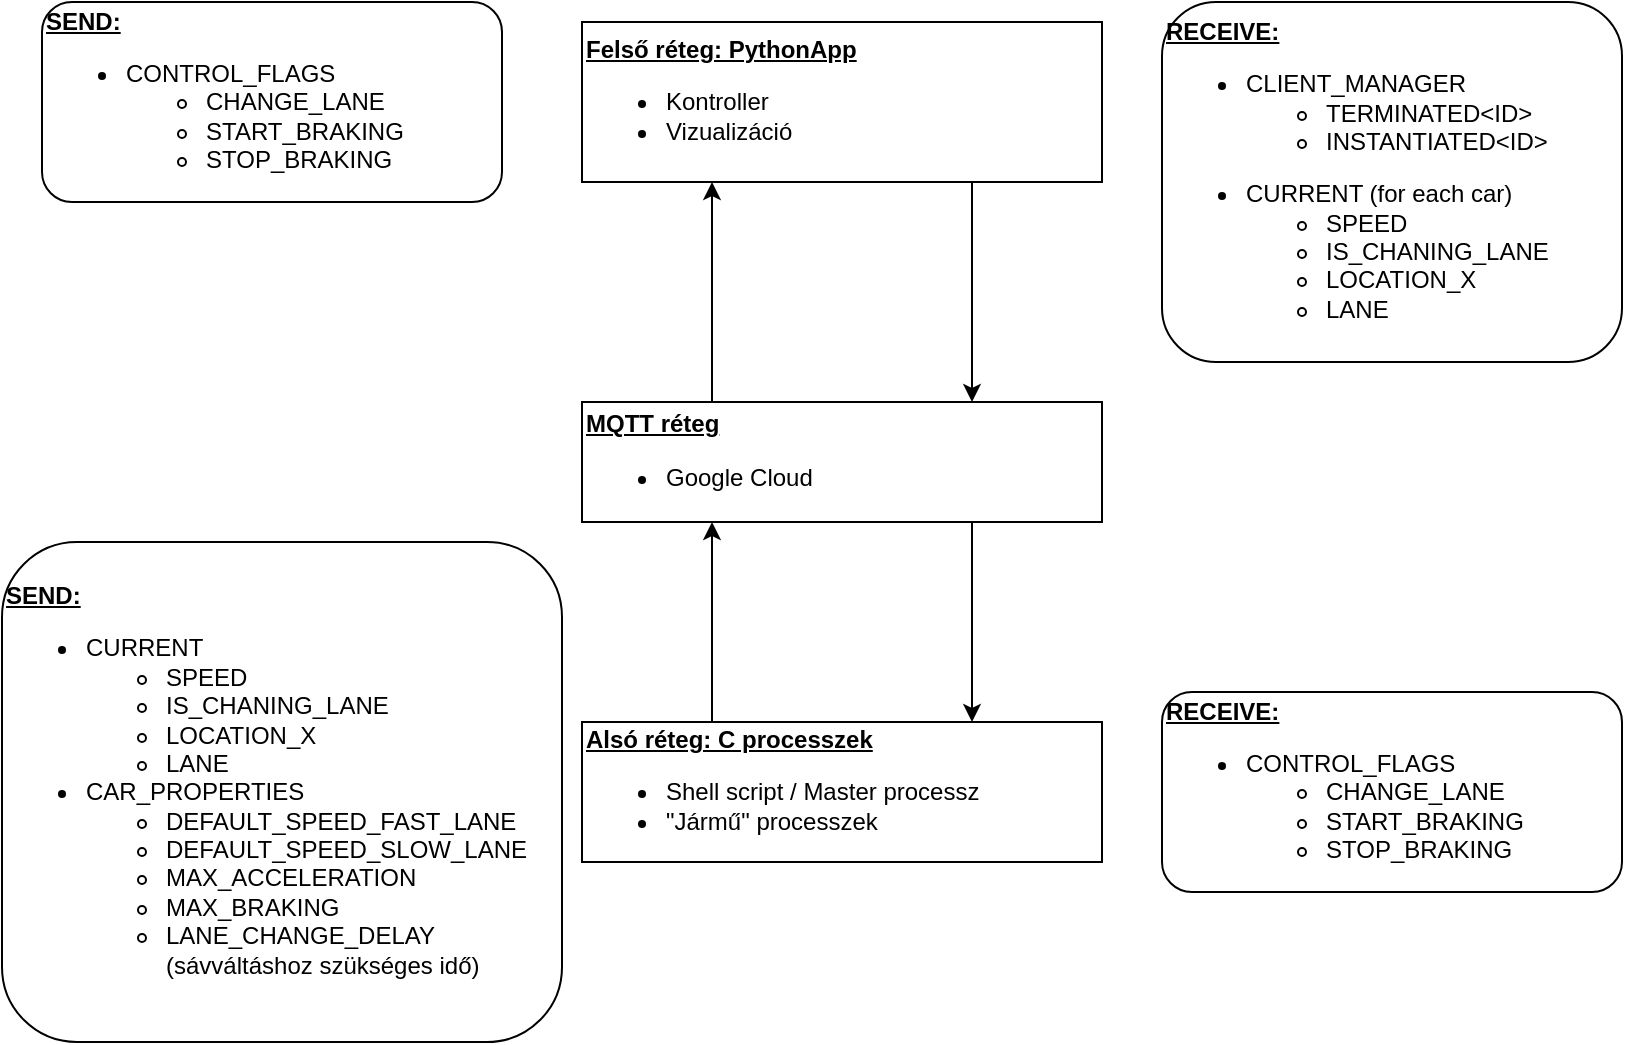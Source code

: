 <mxfile version="13.0.1" type="device"><diagram id="Dyd35VGWNDT_DwW748sT" name="Page-1"><mxGraphModel dx="1422" dy="804" grid="1" gridSize="10" guides="1" tooltips="1" connect="1" arrows="1" fold="1" page="1" pageScale="1" pageWidth="850" pageHeight="1100" math="0" shadow="0"><root><mxCell id="0"/><mxCell id="1" parent="0"/><mxCell id="fdJU__HpLK2XwUDBHIf_-8" value="&lt;b&gt;&lt;u&gt;Felső réteg: PythonApp&lt;/u&gt;&lt;/b&gt;&lt;br&gt;&lt;div&gt;&lt;ul&gt;&lt;li&gt;Kontroller&lt;/li&gt;&lt;li&gt;Vizualizáció&lt;/li&gt;&lt;/ul&gt;&lt;/div&gt;" style="rounded=0;whiteSpace=wrap;html=1;align=left;" parent="1" vertex="1"><mxGeometry x="290" y="60" width="260" height="80" as="geometry"/></mxCell><mxCell id="fdJU__HpLK2XwUDBHIf_-9" value="&lt;u&gt;&lt;b&gt;MQTT réteg&lt;br&gt;&lt;/b&gt;&lt;/u&gt;&lt;ul&gt;&lt;li&gt;Google Cloud&lt;/li&gt;&lt;/ul&gt;" style="rounded=0;whiteSpace=wrap;html=1;align=left;" parent="1" vertex="1"><mxGeometry x="290" y="250" width="260" height="60" as="geometry"/></mxCell><mxCell id="fdJU__HpLK2XwUDBHIf_-10" value="&lt;u style=&quot;font-weight: bold&quot;&gt;Alsó réteg: C processzek&lt;/u&gt;&lt;br&gt;&lt;ul&gt;&lt;li&gt;Shell script / Master processz&lt;/li&gt;&lt;li&gt;&quot;Jármű&quot; processzek&lt;/li&gt;&lt;/ul&gt;" style="rounded=0;whiteSpace=wrap;html=1;align=left;" parent="1" vertex="1"><mxGeometry x="290" y="410" width="260" height="70" as="geometry"/></mxCell><mxCell id="fdJU__HpLK2XwUDBHIf_-11" value="" style="endArrow=classic;html=1;exitX=0.75;exitY=1;exitDx=0;exitDy=0;entryX=0.75;entryY=0;entryDx=0;entryDy=0;" parent="1" source="fdJU__HpLK2XwUDBHIf_-8" target="fdJU__HpLK2XwUDBHIf_-9" edge="1"><mxGeometry width="50" height="50" relative="1" as="geometry"><mxPoint x="400" y="300" as="sourcePoint"/><mxPoint x="450" y="250" as="targetPoint"/></mxGeometry></mxCell><mxCell id="fdJU__HpLK2XwUDBHIf_-12" value="" style="endArrow=classic;html=1;entryX=0.25;entryY=1;entryDx=0;entryDy=0;exitX=0.25;exitY=0;exitDx=0;exitDy=0;" parent="1" source="fdJU__HpLK2XwUDBHIf_-9" target="fdJU__HpLK2XwUDBHIf_-8" edge="1"><mxGeometry width="50" height="50" relative="1" as="geometry"><mxPoint x="305" y="250" as="sourcePoint"/><mxPoint x="450" y="250" as="targetPoint"/></mxGeometry></mxCell><mxCell id="fdJU__HpLK2XwUDBHIf_-13" value="" style="endArrow=classic;html=1;exitX=0.25;exitY=0;exitDx=0;exitDy=0;entryX=0.25;entryY=1;entryDx=0;entryDy=0;" parent="1" source="fdJU__HpLK2XwUDBHIf_-10" target="fdJU__HpLK2XwUDBHIf_-9" edge="1"><mxGeometry width="50" height="50" relative="1" as="geometry"><mxPoint x="400" y="500" as="sourcePoint"/><mxPoint x="450" y="450" as="targetPoint"/></mxGeometry></mxCell><mxCell id="fdJU__HpLK2XwUDBHIf_-14" value="" style="endArrow=classic;html=1;exitX=0.75;exitY=1;exitDx=0;exitDy=0;entryX=0.75;entryY=0;entryDx=0;entryDy=0;" parent="1" source="fdJU__HpLK2XwUDBHIf_-9" target="fdJU__HpLK2XwUDBHIf_-10" edge="1"><mxGeometry width="50" height="50" relative="1" as="geometry"><mxPoint x="400" y="400" as="sourcePoint"/><mxPoint x="450" y="350" as="targetPoint"/></mxGeometry></mxCell><mxCell id="fdJU__HpLK2XwUDBHIf_-15" value="&lt;u style=&quot;font-weight: bold&quot;&gt;RECEIVE:&lt;/u&gt;&lt;br&gt;&lt;ul&gt;&lt;li&gt;CONTROL_FLAGS&lt;/li&gt;&lt;ul&gt;&lt;li&gt;CHANGE_LANE&lt;/li&gt;&lt;li&gt;START_BRAKING&lt;/li&gt;&lt;li&gt;STOP_BRAKING&lt;/li&gt;&lt;/ul&gt;&lt;/ul&gt;" style="rounded=1;whiteSpace=wrap;html=1;align=left;" parent="1" vertex="1"><mxGeometry x="580" y="395" width="230" height="100" as="geometry"/></mxCell><mxCell id="fdJU__HpLK2XwUDBHIf_-16" value="&lt;b&gt;&lt;u&gt;SEND:&lt;/u&gt;&lt;/b&gt;&lt;br&gt;&lt;ul&gt;&lt;li&gt;CURRENT&lt;/li&gt;&lt;ul&gt;&lt;li&gt;SPEED&lt;/li&gt;&lt;li&gt;IS_CHANING_LANE&lt;/li&gt;&lt;li&gt;LOCATION_X&lt;/li&gt;&lt;li&gt;LANE&lt;/li&gt;&lt;/ul&gt;&lt;li&gt;CAR_PROPERTIES&lt;/li&gt;&lt;ul&gt;&lt;li&gt;DEFAULT_SPEED_FAST_LANE&lt;/li&gt;&lt;li&gt;DEFAULT_SPEED_SLOW_LANE&lt;/li&gt;&lt;li&gt;MAX_ACCELERATION&lt;/li&gt;&lt;li&gt;MAX_BRAKING&lt;/li&gt;&lt;li&gt;LANE_CHANGE_DELAY (sávváltáshoz szükséges idő)&lt;/li&gt;&lt;/ul&gt;&lt;/ul&gt;" style="rounded=1;whiteSpace=wrap;html=1;align=left;" parent="1" vertex="1"><mxGeometry y="320" width="280" height="250" as="geometry"/></mxCell><mxCell id="fdJU__HpLK2XwUDBHIf_-17" value="&lt;u style=&quot;font-weight: bold&quot;&gt;Alsó réteg: C processzek&lt;/u&gt;&lt;br&gt;&lt;ul&gt;&lt;li&gt;Shell script / Master processz&lt;/li&gt;&lt;li&gt;&quot;Jármű&quot; processzek&lt;/li&gt;&lt;/ul&gt;" style="rounded=0;whiteSpace=wrap;html=1;align=left;" parent="1" vertex="1"><mxGeometry x="290" y="410" width="260" height="70" as="geometry"/></mxCell><mxCell id="Vgs-ltkU6TkK0_F01oTh-1" value="&lt;u style=&quot;font-weight: bold&quot;&gt;SEND:&lt;/u&gt;&lt;br&gt;&lt;ul&gt;&lt;li&gt;CONTROL_FLAGS&lt;/li&gt;&lt;ul&gt;&lt;li&gt;CHANGE_LANE&lt;/li&gt;&lt;li&gt;START_BRAKING&lt;/li&gt;&lt;li&gt;STOP_BRAKING&lt;/li&gt;&lt;/ul&gt;&lt;/ul&gt;" style="rounded=1;whiteSpace=wrap;html=1;align=left;" vertex="1" parent="1"><mxGeometry x="20" y="50" width="230" height="100" as="geometry"/></mxCell><mxCell id="Vgs-ltkU6TkK0_F01oTh-2" value="&lt;u style=&quot;font-weight: bold&quot;&gt;RECEIVE:&lt;/u&gt;&lt;br&gt;&lt;div&gt;&lt;ul&gt;&lt;li&gt;CLIENT_MANAGER&lt;/li&gt;&lt;ul&gt;&lt;li&gt;TERMINATED&amp;lt;ID&amp;gt;&lt;/li&gt;&lt;li&gt;INSTANTIATED&amp;lt;ID&amp;gt;&lt;/li&gt;&lt;/ul&gt;&lt;/ul&gt;&lt;/div&gt;&lt;ul&gt;&lt;li&gt;CURRENT (for each car)&lt;/li&gt;&lt;ul&gt;&lt;li&gt;SPEED&lt;/li&gt;&lt;li&gt;IS_CHANING_LANE&lt;/li&gt;&lt;li&gt;LOCATION_X&lt;/li&gt;&lt;li&gt;LANE&lt;/li&gt;&lt;/ul&gt;&lt;/ul&gt;" style="rounded=1;whiteSpace=wrap;html=1;align=left;" vertex="1" parent="1"><mxGeometry x="580" y="50" width="230" height="180" as="geometry"/></mxCell></root></mxGraphModel></diagram></mxfile>